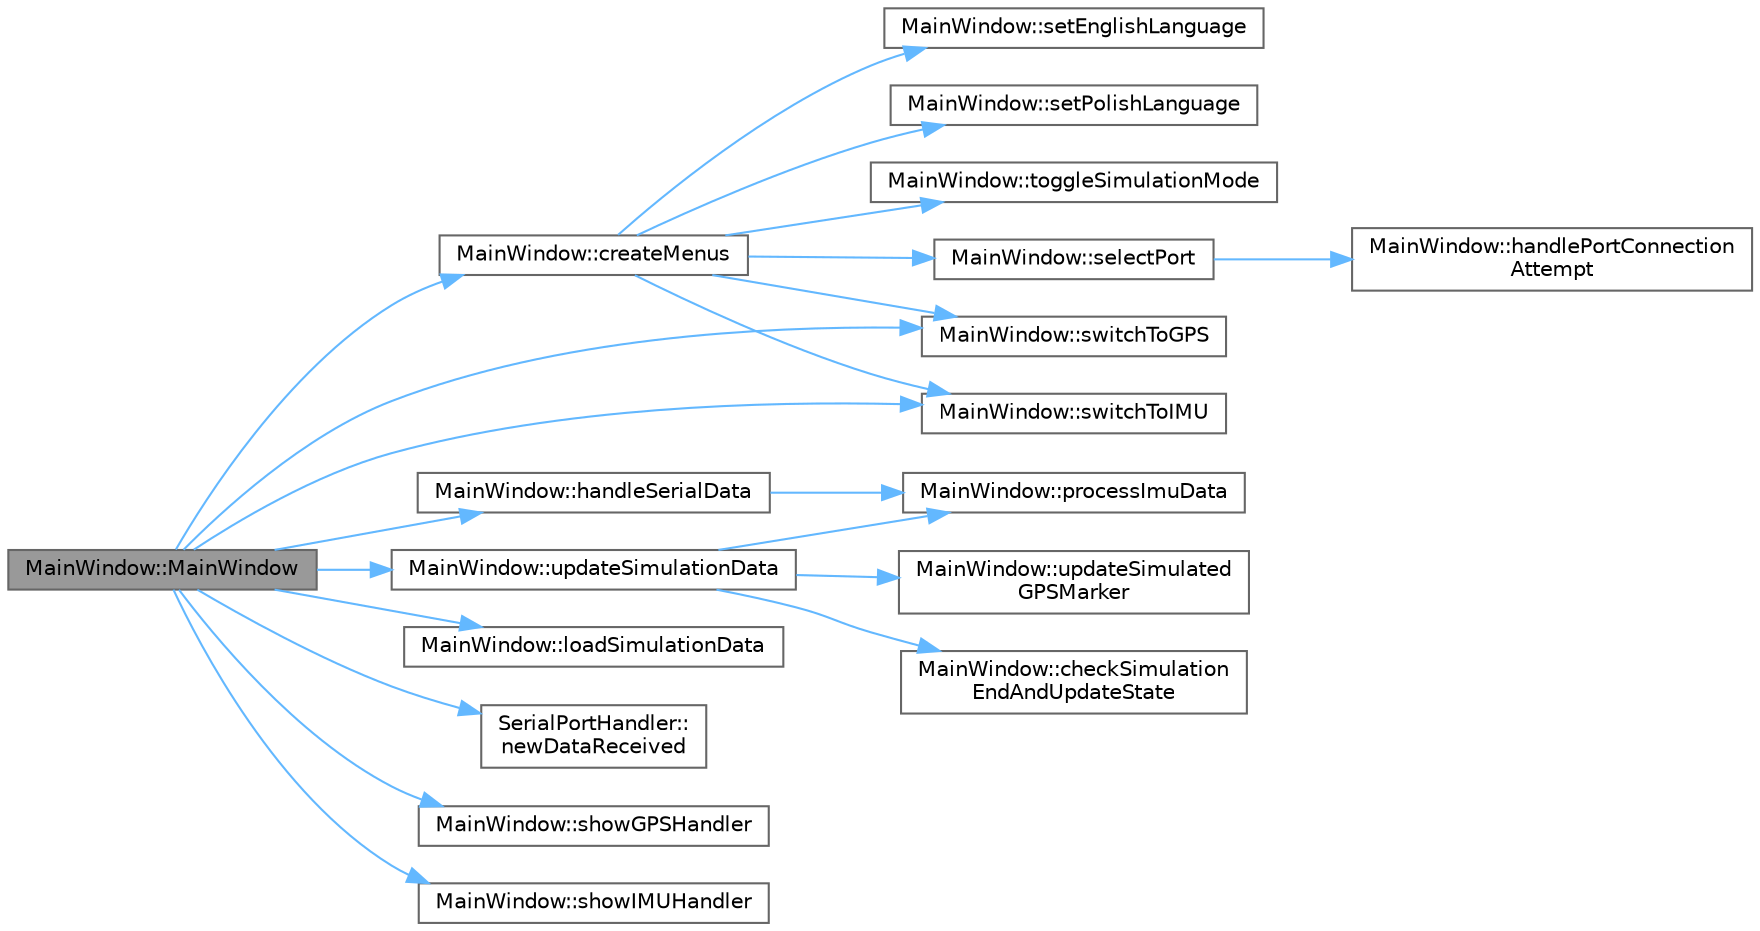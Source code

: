 digraph "MainWindow::MainWindow"
{
 // LATEX_PDF_SIZE
  bgcolor="transparent";
  edge [fontname=Helvetica,fontsize=10,labelfontname=Helvetica,labelfontsize=10];
  node [fontname=Helvetica,fontsize=10,shape=box,height=0.2,width=0.4];
  rankdir="LR";
  Node1 [id="Node000001",label="MainWindow::MainWindow",height=0.2,width=0.4,color="gray40", fillcolor="grey60", style="filled", fontcolor="black",tooltip="Konstruktor klasy MainWindow."];
  Node1 -> Node2 [id="edge1_Node000001_Node000002",color="steelblue1",style="solid",tooltip=" "];
  Node2 [id="Node000002",label="MainWindow::createMenus",height=0.2,width=0.4,color="grey40", fillcolor="white", style="filled",URL="$class_main_window.html#aa4907b0251d305659e403c62921ef331",tooltip="Tworzy i konfiguruje paski menu aplikacji."];
  Node2 -> Node3 [id="edge2_Node000002_Node000003",color="steelblue1",style="solid",tooltip=" "];
  Node3 [id="Node000003",label="MainWindow::selectPort",height=0.2,width=0.4,color="grey40", fillcolor="white", style="filled",URL="$class_main_window.html#a6dedd56270ef8d464c3761d832150a4f",tooltip="Otwiera okno dialogowe do wyboru portu szeregowego."];
  Node3 -> Node4 [id="edge3_Node000003_Node000004",color="steelblue1",style="solid",tooltip=" "];
  Node4 [id="Node000004",label="MainWindow::handlePortConnection\lAttempt",height=0.2,width=0.4,color="grey40", fillcolor="white", style="filled",URL="$class_main_window.html#a4e76cb4a4945fbcb6775f3e146bd9083",tooltip="Obsługuje próbę nawiązania połączenia z wybranym portem szeregowym."];
  Node2 -> Node5 [id="edge4_Node000002_Node000005",color="steelblue1",style="solid",tooltip=" "];
  Node5 [id="Node000005",label="MainWindow::setEnglishLanguage",height=0.2,width=0.4,color="grey40", fillcolor="white", style="filled",URL="$class_main_window.html#ad00d380322e9ccdac0b0daf1736c9715",tooltip="Slot do ustawienia języka angielskiego (placeholder)."];
  Node2 -> Node6 [id="edge5_Node000002_Node000006",color="steelblue1",style="solid",tooltip=" "];
  Node6 [id="Node000006",label="MainWindow::setPolishLanguage",height=0.2,width=0.4,color="grey40", fillcolor="white", style="filled",URL="$class_main_window.html#a6878cf6875af692eb62f82298b80d951",tooltip="Slot do ustawienia języka polskiego (placeholder)."];
  Node2 -> Node7 [id="edge6_Node000002_Node000007",color="steelblue1",style="solid",tooltip=" "];
  Node7 [id="Node000007",label="MainWindow::switchToGPS",height=0.2,width=0.4,color="grey40", fillcolor="white", style="filled",URL="$class_main_window.html#aacb27bb63656c75c74959c477c837f65",tooltip="Sygnał emitowany w celu przełączenia widoku na wizualizację GPS."];
  Node2 -> Node8 [id="edge7_Node000002_Node000008",color="steelblue1",style="solid",tooltip=" "];
  Node8 [id="Node000008",label="MainWindow::switchToIMU",height=0.2,width=0.4,color="grey40", fillcolor="white", style="filled",URL="$class_main_window.html#a09b6d66f7122cdf289dd15316cfd8327",tooltip="Sygnał emitowany w celu przełączenia widoku na wizualizację IMU."];
  Node2 -> Node9 [id="edge8_Node000002_Node000009",color="steelblue1",style="solid",tooltip=" "];
  Node9 [id="Node000009",label="MainWindow::toggleSimulationMode",height=0.2,width=0.4,color="grey40", fillcolor="white", style="filled",URL="$class_main_window.html#a74d49095c78009ce819250352fab920b",tooltip="Przełącza tryb działania aplikacji między symulacją a odczytem z portu szeregowego."];
  Node1 -> Node10 [id="edge9_Node000001_Node000010",color="steelblue1",style="solid",tooltip=" "];
  Node10 [id="Node000010",label="MainWindow::handleSerialData",height=0.2,width=0.4,color="grey40", fillcolor="white", style="filled",URL="$class_main_window.html#aebd4ef464cb71544d26d8acc6c385ce0",tooltip="Obsługuje nowe dane otrzymane z portu szeregowego."];
  Node10 -> Node11 [id="edge10_Node000010_Node000011",color="steelblue1",style="solid",tooltip=" "];
  Node11 [id="Node000011",label="MainWindow::processImuData",height=0.2,width=0.4,color="grey40", fillcolor="white", style="filled",URL="$class_main_window.html#afac01f211b7972dc1d5ec4f8a1aaf7cb",tooltip="Przetwarza surowy wektor danych sensorycznych."];
  Node1 -> Node12 [id="edge11_Node000001_Node000012",color="steelblue1",style="solid",tooltip=" "];
  Node12 [id="Node000012",label="MainWindow::loadSimulationData",height=0.2,width=0.4,color="grey40", fillcolor="white", style="filled",URL="$class_main_window.html#a003d57b04750b3f0f9d0168d5791a4c9",tooltip="Ładuje dane symulacyjne z podanego pliku."];
  Node1 -> Node13 [id="edge12_Node000001_Node000013",color="steelblue1",style="solid",tooltip=" "];
  Node13 [id="Node000013",label="SerialPortHandler::\lnewDataReceived",height=0.2,width=0.4,color="grey40", fillcolor="white", style="filled",URL="$class_serial_port_handler.html#acdddb7acc71f9595e515ab4d06cb86e5",tooltip="Sygnał emitowany po odebraniu i przetworzeniu nowej linii danych."];
  Node1 -> Node14 [id="edge13_Node000001_Node000014",color="steelblue1",style="solid",tooltip=" "];
  Node14 [id="Node000014",label="MainWindow::showGPSHandler",height=0.2,width=0.4,color="grey40", fillcolor="white", style="filled",URL="$class_main_window.html#a6b3d9ebef51a07121ca3864b2a29c0c4",tooltip="Wyświetla widżet obsługujący dane GPS."];
  Node1 -> Node15 [id="edge14_Node000001_Node000015",color="steelblue1",style="solid",tooltip=" "];
  Node15 [id="Node000015",label="MainWindow::showIMUHandler",height=0.2,width=0.4,color="grey40", fillcolor="white", style="filled",URL="$class_main_window.html#a66dd23bcb343810b119e808a30a4d8a3",tooltip="Wyświetla widżet obsługujący dane IMU."];
  Node1 -> Node7 [id="edge15_Node000001_Node000007",color="steelblue1",style="solid",tooltip=" "];
  Node1 -> Node8 [id="edge16_Node000001_Node000008",color="steelblue1",style="solid",tooltip=" "];
  Node1 -> Node16 [id="edge17_Node000001_Node000016",color="steelblue1",style="solid",tooltip=" "];
  Node16 [id="Node000016",label="MainWindow::updateSimulationData",height=0.2,width=0.4,color="grey40", fillcolor="white", style="filled",URL="$class_main_window.html#a702c91073cc33a1476ec5c8b8f9d76fc",tooltip="Aktualizuje dane w trybie symulacji."];
  Node16 -> Node17 [id="edge18_Node000016_Node000017",color="steelblue1",style="solid",tooltip=" "];
  Node17 [id="Node000017",label="MainWindow::checkSimulation\lEndAndUpdateState",height=0.2,width=0.4,color="grey40", fillcolor="white", style="filled",URL="$class_main_window.html#afa40e1a2abe5498fff8e6ef43f03e952",tooltip="Sprawdza, czy osiągnięto koniec danych symulacyjnych i aktualizuje stan."];
  Node16 -> Node11 [id="edge19_Node000016_Node000011",color="steelblue1",style="solid",tooltip=" "];
  Node16 -> Node18 [id="edge20_Node000016_Node000018",color="steelblue1",style="solid",tooltip=" "];
  Node18 [id="Node000018",label="MainWindow::updateSimulated\lGPSMarker",height=0.2,width=0.4,color="grey40", fillcolor="white", style="filled",URL="$class_main_window.html#afe979219ae90701550fd7db098f08ac9",tooltip="Aktualizuje pozycję markera GPS w trybie symulacji."];
}
